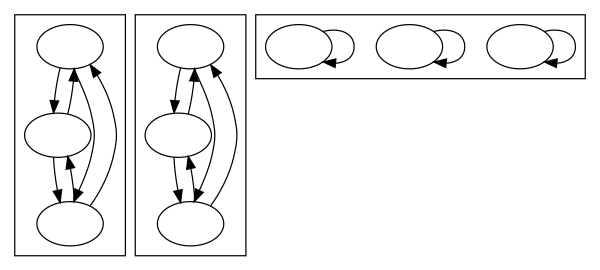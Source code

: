 digraph G {
  size ="4,4";
  subgraph cluster0 {
    a0 [label=" "];
    a1 [label=" "];
    a2 [label=" "];
    a0 -> a1 -> a0;
    a1 -> a2 -> a1;
    a0 -> a2 -> a0;
  }

  subgraph cluster1 {
    b0 [label=" "];
    b1 [label=" "];
    b2 [label=" "];
    b0 -> b1 -> b0;
    b0 -> b2 -> b0;
    b1 -> b2 -> b1;
  }

    subgraph cluster2 {
    c0 [label=" "];
    c1 [label=" "];
    c2 [label=" "];
    c0 -> c0;
    c1 -> c1;
    c2 -> c2;
  }

}